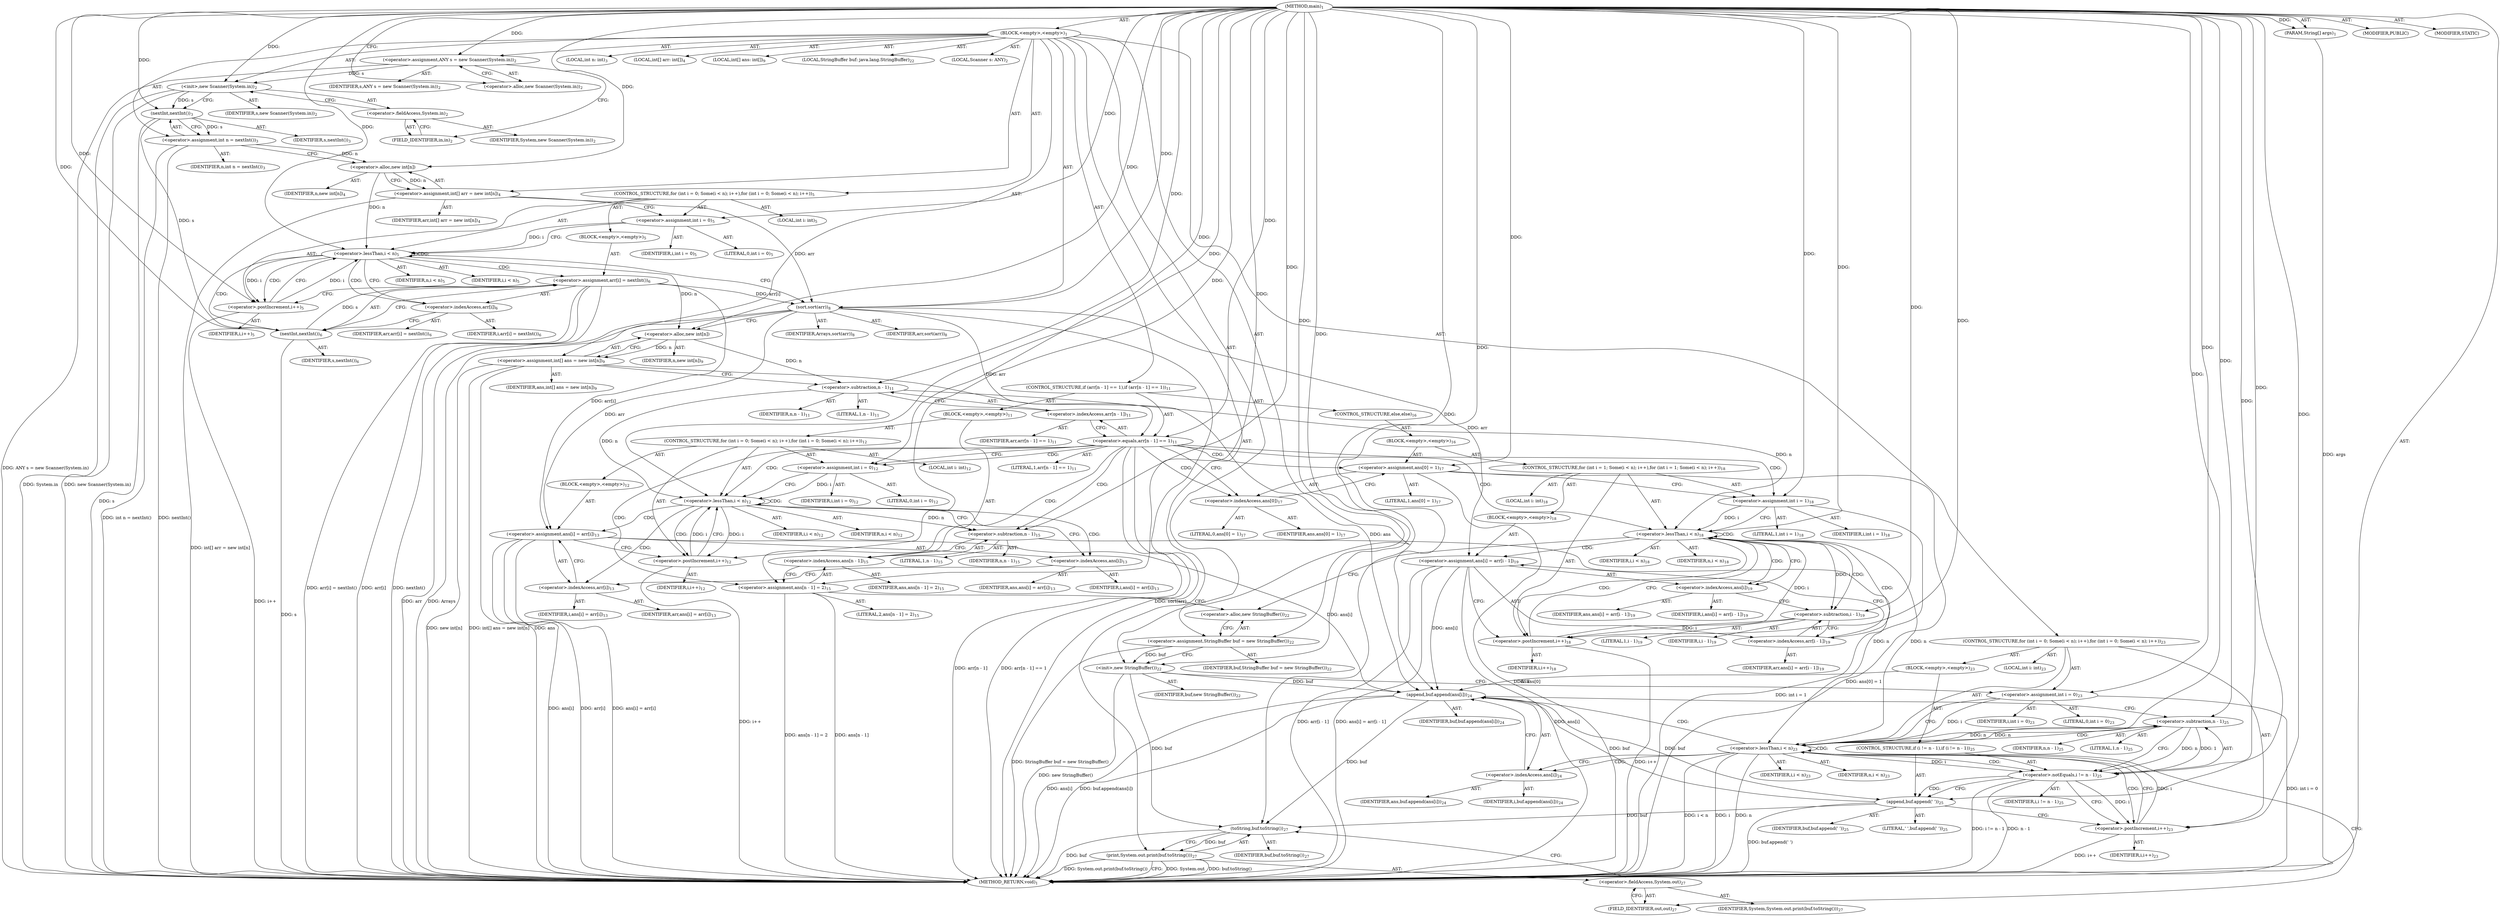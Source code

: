 digraph "main" {  
"21" [label = <(METHOD,main)<SUB>1</SUB>> ]
"22" [label = <(PARAM,String[] args)<SUB>1</SUB>> ]
"23" [label = <(BLOCK,&lt;empty&gt;,&lt;empty&gt;)<SUB>1</SUB>> ]
"4" [label = <(LOCAL,Scanner s: ANY)<SUB>2</SUB>> ]
"24" [label = <(&lt;operator&gt;.assignment,ANY s = new Scanner(System.in))<SUB>2</SUB>> ]
"25" [label = <(IDENTIFIER,s,ANY s = new Scanner(System.in))<SUB>2</SUB>> ]
"26" [label = <(&lt;operator&gt;.alloc,new Scanner(System.in))<SUB>2</SUB>> ]
"27" [label = <(&lt;init&gt;,new Scanner(System.in))<SUB>2</SUB>> ]
"3" [label = <(IDENTIFIER,s,new Scanner(System.in))<SUB>2</SUB>> ]
"28" [label = <(&lt;operator&gt;.fieldAccess,System.in)<SUB>2</SUB>> ]
"29" [label = <(IDENTIFIER,System,new Scanner(System.in))<SUB>2</SUB>> ]
"30" [label = <(FIELD_IDENTIFIER,in,in)<SUB>2</SUB>> ]
"31" [label = <(LOCAL,int n: int)<SUB>3</SUB>> ]
"32" [label = <(&lt;operator&gt;.assignment,int n = nextInt())<SUB>3</SUB>> ]
"33" [label = <(IDENTIFIER,n,int n = nextInt())<SUB>3</SUB>> ]
"34" [label = <(nextInt,nextInt())<SUB>3</SUB>> ]
"35" [label = <(IDENTIFIER,s,nextInt())<SUB>3</SUB>> ]
"36" [label = <(LOCAL,int[] arr: int[])<SUB>4</SUB>> ]
"37" [label = <(&lt;operator&gt;.assignment,int[] arr = new int[n])<SUB>4</SUB>> ]
"38" [label = <(IDENTIFIER,arr,int[] arr = new int[n])<SUB>4</SUB>> ]
"39" [label = <(&lt;operator&gt;.alloc,new int[n])> ]
"40" [label = <(IDENTIFIER,n,new int[n])<SUB>4</SUB>> ]
"41" [label = <(CONTROL_STRUCTURE,for (int i = 0; Some(i &lt; n); i++),for (int i = 0; Some(i &lt; n); i++))<SUB>5</SUB>> ]
"42" [label = <(LOCAL,int i: int)<SUB>5</SUB>> ]
"43" [label = <(&lt;operator&gt;.assignment,int i = 0)<SUB>5</SUB>> ]
"44" [label = <(IDENTIFIER,i,int i = 0)<SUB>5</SUB>> ]
"45" [label = <(LITERAL,0,int i = 0)<SUB>5</SUB>> ]
"46" [label = <(&lt;operator&gt;.lessThan,i &lt; n)<SUB>5</SUB>> ]
"47" [label = <(IDENTIFIER,i,i &lt; n)<SUB>5</SUB>> ]
"48" [label = <(IDENTIFIER,n,i &lt; n)<SUB>5</SUB>> ]
"49" [label = <(&lt;operator&gt;.postIncrement,i++)<SUB>5</SUB>> ]
"50" [label = <(IDENTIFIER,i,i++)<SUB>5</SUB>> ]
"51" [label = <(BLOCK,&lt;empty&gt;,&lt;empty&gt;)<SUB>5</SUB>> ]
"52" [label = <(&lt;operator&gt;.assignment,arr[i] = nextInt())<SUB>6</SUB>> ]
"53" [label = <(&lt;operator&gt;.indexAccess,arr[i])<SUB>6</SUB>> ]
"54" [label = <(IDENTIFIER,arr,arr[i] = nextInt())<SUB>6</SUB>> ]
"55" [label = <(IDENTIFIER,i,arr[i] = nextInt())<SUB>6</SUB>> ]
"56" [label = <(nextInt,nextInt())<SUB>6</SUB>> ]
"57" [label = <(IDENTIFIER,s,nextInt())<SUB>6</SUB>> ]
"58" [label = <(sort,sort(arr))<SUB>8</SUB>> ]
"59" [label = <(IDENTIFIER,Arrays,sort(arr))<SUB>8</SUB>> ]
"60" [label = <(IDENTIFIER,arr,sort(arr))<SUB>8</SUB>> ]
"61" [label = <(LOCAL,int[] ans: int[])<SUB>9</SUB>> ]
"62" [label = <(&lt;operator&gt;.assignment,int[] ans = new int[n])<SUB>9</SUB>> ]
"63" [label = <(IDENTIFIER,ans,int[] ans = new int[n])<SUB>9</SUB>> ]
"64" [label = <(&lt;operator&gt;.alloc,new int[n])> ]
"65" [label = <(IDENTIFIER,n,new int[n])<SUB>9</SUB>> ]
"66" [label = <(CONTROL_STRUCTURE,if (arr[n - 1] == 1),if (arr[n - 1] == 1))<SUB>11</SUB>> ]
"67" [label = <(&lt;operator&gt;.equals,arr[n - 1] == 1)<SUB>11</SUB>> ]
"68" [label = <(&lt;operator&gt;.indexAccess,arr[n - 1])<SUB>11</SUB>> ]
"69" [label = <(IDENTIFIER,arr,arr[n - 1] == 1)<SUB>11</SUB>> ]
"70" [label = <(&lt;operator&gt;.subtraction,n - 1)<SUB>11</SUB>> ]
"71" [label = <(IDENTIFIER,n,n - 1)<SUB>11</SUB>> ]
"72" [label = <(LITERAL,1,n - 1)<SUB>11</SUB>> ]
"73" [label = <(LITERAL,1,arr[n - 1] == 1)<SUB>11</SUB>> ]
"74" [label = <(BLOCK,&lt;empty&gt;,&lt;empty&gt;)<SUB>11</SUB>> ]
"75" [label = <(CONTROL_STRUCTURE,for (int i = 0; Some(i &lt; n); i++),for (int i = 0; Some(i &lt; n); i++))<SUB>12</SUB>> ]
"76" [label = <(LOCAL,int i: int)<SUB>12</SUB>> ]
"77" [label = <(&lt;operator&gt;.assignment,int i = 0)<SUB>12</SUB>> ]
"78" [label = <(IDENTIFIER,i,int i = 0)<SUB>12</SUB>> ]
"79" [label = <(LITERAL,0,int i = 0)<SUB>12</SUB>> ]
"80" [label = <(&lt;operator&gt;.lessThan,i &lt; n)<SUB>12</SUB>> ]
"81" [label = <(IDENTIFIER,i,i &lt; n)<SUB>12</SUB>> ]
"82" [label = <(IDENTIFIER,n,i &lt; n)<SUB>12</SUB>> ]
"83" [label = <(&lt;operator&gt;.postIncrement,i++)<SUB>12</SUB>> ]
"84" [label = <(IDENTIFIER,i,i++)<SUB>12</SUB>> ]
"85" [label = <(BLOCK,&lt;empty&gt;,&lt;empty&gt;)<SUB>12</SUB>> ]
"86" [label = <(&lt;operator&gt;.assignment,ans[i] = arr[i])<SUB>13</SUB>> ]
"87" [label = <(&lt;operator&gt;.indexAccess,ans[i])<SUB>13</SUB>> ]
"88" [label = <(IDENTIFIER,ans,ans[i] = arr[i])<SUB>13</SUB>> ]
"89" [label = <(IDENTIFIER,i,ans[i] = arr[i])<SUB>13</SUB>> ]
"90" [label = <(&lt;operator&gt;.indexAccess,arr[i])<SUB>13</SUB>> ]
"91" [label = <(IDENTIFIER,arr,ans[i] = arr[i])<SUB>13</SUB>> ]
"92" [label = <(IDENTIFIER,i,ans[i] = arr[i])<SUB>13</SUB>> ]
"93" [label = <(&lt;operator&gt;.assignment,ans[n - 1] = 2)<SUB>15</SUB>> ]
"94" [label = <(&lt;operator&gt;.indexAccess,ans[n - 1])<SUB>15</SUB>> ]
"95" [label = <(IDENTIFIER,ans,ans[n - 1] = 2)<SUB>15</SUB>> ]
"96" [label = <(&lt;operator&gt;.subtraction,n - 1)<SUB>15</SUB>> ]
"97" [label = <(IDENTIFIER,n,n - 1)<SUB>15</SUB>> ]
"98" [label = <(LITERAL,1,n - 1)<SUB>15</SUB>> ]
"99" [label = <(LITERAL,2,ans[n - 1] = 2)<SUB>15</SUB>> ]
"100" [label = <(CONTROL_STRUCTURE,else,else)<SUB>16</SUB>> ]
"101" [label = <(BLOCK,&lt;empty&gt;,&lt;empty&gt;)<SUB>16</SUB>> ]
"102" [label = <(&lt;operator&gt;.assignment,ans[0] = 1)<SUB>17</SUB>> ]
"103" [label = <(&lt;operator&gt;.indexAccess,ans[0])<SUB>17</SUB>> ]
"104" [label = <(IDENTIFIER,ans,ans[0] = 1)<SUB>17</SUB>> ]
"105" [label = <(LITERAL,0,ans[0] = 1)<SUB>17</SUB>> ]
"106" [label = <(LITERAL,1,ans[0] = 1)<SUB>17</SUB>> ]
"107" [label = <(CONTROL_STRUCTURE,for (int i = 1; Some(i &lt; n); i++),for (int i = 1; Some(i &lt; n); i++))<SUB>18</SUB>> ]
"108" [label = <(LOCAL,int i: int)<SUB>18</SUB>> ]
"109" [label = <(&lt;operator&gt;.assignment,int i = 1)<SUB>18</SUB>> ]
"110" [label = <(IDENTIFIER,i,int i = 1)<SUB>18</SUB>> ]
"111" [label = <(LITERAL,1,int i = 1)<SUB>18</SUB>> ]
"112" [label = <(&lt;operator&gt;.lessThan,i &lt; n)<SUB>18</SUB>> ]
"113" [label = <(IDENTIFIER,i,i &lt; n)<SUB>18</SUB>> ]
"114" [label = <(IDENTIFIER,n,i &lt; n)<SUB>18</SUB>> ]
"115" [label = <(&lt;operator&gt;.postIncrement,i++)<SUB>18</SUB>> ]
"116" [label = <(IDENTIFIER,i,i++)<SUB>18</SUB>> ]
"117" [label = <(BLOCK,&lt;empty&gt;,&lt;empty&gt;)<SUB>18</SUB>> ]
"118" [label = <(&lt;operator&gt;.assignment,ans[i] = arr[i - 1])<SUB>19</SUB>> ]
"119" [label = <(&lt;operator&gt;.indexAccess,ans[i])<SUB>19</SUB>> ]
"120" [label = <(IDENTIFIER,ans,ans[i] = arr[i - 1])<SUB>19</SUB>> ]
"121" [label = <(IDENTIFIER,i,ans[i] = arr[i - 1])<SUB>19</SUB>> ]
"122" [label = <(&lt;operator&gt;.indexAccess,arr[i - 1])<SUB>19</SUB>> ]
"123" [label = <(IDENTIFIER,arr,ans[i] = arr[i - 1])<SUB>19</SUB>> ]
"124" [label = <(&lt;operator&gt;.subtraction,i - 1)<SUB>19</SUB>> ]
"125" [label = <(IDENTIFIER,i,i - 1)<SUB>19</SUB>> ]
"126" [label = <(LITERAL,1,i - 1)<SUB>19</SUB>> ]
"6" [label = <(LOCAL,StringBuffer buf: java.lang.StringBuffer)<SUB>22</SUB>> ]
"127" [label = <(&lt;operator&gt;.assignment,StringBuffer buf = new StringBuffer())<SUB>22</SUB>> ]
"128" [label = <(IDENTIFIER,buf,StringBuffer buf = new StringBuffer())<SUB>22</SUB>> ]
"129" [label = <(&lt;operator&gt;.alloc,new StringBuffer())<SUB>22</SUB>> ]
"130" [label = <(&lt;init&gt;,new StringBuffer())<SUB>22</SUB>> ]
"5" [label = <(IDENTIFIER,buf,new StringBuffer())<SUB>22</SUB>> ]
"131" [label = <(CONTROL_STRUCTURE,for (int i = 0; Some(i &lt; n); i++),for (int i = 0; Some(i &lt; n); i++))<SUB>23</SUB>> ]
"132" [label = <(LOCAL,int i: int)<SUB>23</SUB>> ]
"133" [label = <(&lt;operator&gt;.assignment,int i = 0)<SUB>23</SUB>> ]
"134" [label = <(IDENTIFIER,i,int i = 0)<SUB>23</SUB>> ]
"135" [label = <(LITERAL,0,int i = 0)<SUB>23</SUB>> ]
"136" [label = <(&lt;operator&gt;.lessThan,i &lt; n)<SUB>23</SUB>> ]
"137" [label = <(IDENTIFIER,i,i &lt; n)<SUB>23</SUB>> ]
"138" [label = <(IDENTIFIER,n,i &lt; n)<SUB>23</SUB>> ]
"139" [label = <(&lt;operator&gt;.postIncrement,i++)<SUB>23</SUB>> ]
"140" [label = <(IDENTIFIER,i,i++)<SUB>23</SUB>> ]
"141" [label = <(BLOCK,&lt;empty&gt;,&lt;empty&gt;)<SUB>23</SUB>> ]
"142" [label = <(append,buf.append(ans[i]))<SUB>24</SUB>> ]
"143" [label = <(IDENTIFIER,buf,buf.append(ans[i]))<SUB>24</SUB>> ]
"144" [label = <(&lt;operator&gt;.indexAccess,ans[i])<SUB>24</SUB>> ]
"145" [label = <(IDENTIFIER,ans,buf.append(ans[i]))<SUB>24</SUB>> ]
"146" [label = <(IDENTIFIER,i,buf.append(ans[i]))<SUB>24</SUB>> ]
"147" [label = <(CONTROL_STRUCTURE,if (i != n - 1),if (i != n - 1))<SUB>25</SUB>> ]
"148" [label = <(&lt;operator&gt;.notEquals,i != n - 1)<SUB>25</SUB>> ]
"149" [label = <(IDENTIFIER,i,i != n - 1)<SUB>25</SUB>> ]
"150" [label = <(&lt;operator&gt;.subtraction,n - 1)<SUB>25</SUB>> ]
"151" [label = <(IDENTIFIER,n,n - 1)<SUB>25</SUB>> ]
"152" [label = <(LITERAL,1,n - 1)<SUB>25</SUB>> ]
"153" [label = <(append,buf.append(' '))<SUB>25</SUB>> ]
"154" [label = <(IDENTIFIER,buf,buf.append(' '))<SUB>25</SUB>> ]
"155" [label = <(LITERAL,' ',buf.append(' '))<SUB>25</SUB>> ]
"156" [label = <(print,System.out.print(buf.toString()))<SUB>27</SUB>> ]
"157" [label = <(&lt;operator&gt;.fieldAccess,System.out)<SUB>27</SUB>> ]
"158" [label = <(IDENTIFIER,System,System.out.print(buf.toString()))<SUB>27</SUB>> ]
"159" [label = <(FIELD_IDENTIFIER,out,out)<SUB>27</SUB>> ]
"160" [label = <(toString,buf.toString())<SUB>27</SUB>> ]
"161" [label = <(IDENTIFIER,buf,buf.toString())<SUB>27</SUB>> ]
"162" [label = <(MODIFIER,PUBLIC)> ]
"163" [label = <(MODIFIER,STATIC)> ]
"164" [label = <(METHOD_RETURN,void)<SUB>1</SUB>> ]
  "21" -> "22"  [ label = "AST: "] 
  "21" -> "23"  [ label = "AST: "] 
  "21" -> "162"  [ label = "AST: "] 
  "21" -> "163"  [ label = "AST: "] 
  "21" -> "164"  [ label = "AST: "] 
  "23" -> "4"  [ label = "AST: "] 
  "23" -> "24"  [ label = "AST: "] 
  "23" -> "27"  [ label = "AST: "] 
  "23" -> "31"  [ label = "AST: "] 
  "23" -> "32"  [ label = "AST: "] 
  "23" -> "36"  [ label = "AST: "] 
  "23" -> "37"  [ label = "AST: "] 
  "23" -> "41"  [ label = "AST: "] 
  "23" -> "58"  [ label = "AST: "] 
  "23" -> "61"  [ label = "AST: "] 
  "23" -> "62"  [ label = "AST: "] 
  "23" -> "66"  [ label = "AST: "] 
  "23" -> "6"  [ label = "AST: "] 
  "23" -> "127"  [ label = "AST: "] 
  "23" -> "130"  [ label = "AST: "] 
  "23" -> "131"  [ label = "AST: "] 
  "23" -> "156"  [ label = "AST: "] 
  "24" -> "25"  [ label = "AST: "] 
  "24" -> "26"  [ label = "AST: "] 
  "27" -> "3"  [ label = "AST: "] 
  "27" -> "28"  [ label = "AST: "] 
  "28" -> "29"  [ label = "AST: "] 
  "28" -> "30"  [ label = "AST: "] 
  "32" -> "33"  [ label = "AST: "] 
  "32" -> "34"  [ label = "AST: "] 
  "34" -> "35"  [ label = "AST: "] 
  "37" -> "38"  [ label = "AST: "] 
  "37" -> "39"  [ label = "AST: "] 
  "39" -> "40"  [ label = "AST: "] 
  "41" -> "42"  [ label = "AST: "] 
  "41" -> "43"  [ label = "AST: "] 
  "41" -> "46"  [ label = "AST: "] 
  "41" -> "49"  [ label = "AST: "] 
  "41" -> "51"  [ label = "AST: "] 
  "43" -> "44"  [ label = "AST: "] 
  "43" -> "45"  [ label = "AST: "] 
  "46" -> "47"  [ label = "AST: "] 
  "46" -> "48"  [ label = "AST: "] 
  "49" -> "50"  [ label = "AST: "] 
  "51" -> "52"  [ label = "AST: "] 
  "52" -> "53"  [ label = "AST: "] 
  "52" -> "56"  [ label = "AST: "] 
  "53" -> "54"  [ label = "AST: "] 
  "53" -> "55"  [ label = "AST: "] 
  "56" -> "57"  [ label = "AST: "] 
  "58" -> "59"  [ label = "AST: "] 
  "58" -> "60"  [ label = "AST: "] 
  "62" -> "63"  [ label = "AST: "] 
  "62" -> "64"  [ label = "AST: "] 
  "64" -> "65"  [ label = "AST: "] 
  "66" -> "67"  [ label = "AST: "] 
  "66" -> "74"  [ label = "AST: "] 
  "66" -> "100"  [ label = "AST: "] 
  "67" -> "68"  [ label = "AST: "] 
  "67" -> "73"  [ label = "AST: "] 
  "68" -> "69"  [ label = "AST: "] 
  "68" -> "70"  [ label = "AST: "] 
  "70" -> "71"  [ label = "AST: "] 
  "70" -> "72"  [ label = "AST: "] 
  "74" -> "75"  [ label = "AST: "] 
  "74" -> "93"  [ label = "AST: "] 
  "75" -> "76"  [ label = "AST: "] 
  "75" -> "77"  [ label = "AST: "] 
  "75" -> "80"  [ label = "AST: "] 
  "75" -> "83"  [ label = "AST: "] 
  "75" -> "85"  [ label = "AST: "] 
  "77" -> "78"  [ label = "AST: "] 
  "77" -> "79"  [ label = "AST: "] 
  "80" -> "81"  [ label = "AST: "] 
  "80" -> "82"  [ label = "AST: "] 
  "83" -> "84"  [ label = "AST: "] 
  "85" -> "86"  [ label = "AST: "] 
  "86" -> "87"  [ label = "AST: "] 
  "86" -> "90"  [ label = "AST: "] 
  "87" -> "88"  [ label = "AST: "] 
  "87" -> "89"  [ label = "AST: "] 
  "90" -> "91"  [ label = "AST: "] 
  "90" -> "92"  [ label = "AST: "] 
  "93" -> "94"  [ label = "AST: "] 
  "93" -> "99"  [ label = "AST: "] 
  "94" -> "95"  [ label = "AST: "] 
  "94" -> "96"  [ label = "AST: "] 
  "96" -> "97"  [ label = "AST: "] 
  "96" -> "98"  [ label = "AST: "] 
  "100" -> "101"  [ label = "AST: "] 
  "101" -> "102"  [ label = "AST: "] 
  "101" -> "107"  [ label = "AST: "] 
  "102" -> "103"  [ label = "AST: "] 
  "102" -> "106"  [ label = "AST: "] 
  "103" -> "104"  [ label = "AST: "] 
  "103" -> "105"  [ label = "AST: "] 
  "107" -> "108"  [ label = "AST: "] 
  "107" -> "109"  [ label = "AST: "] 
  "107" -> "112"  [ label = "AST: "] 
  "107" -> "115"  [ label = "AST: "] 
  "107" -> "117"  [ label = "AST: "] 
  "109" -> "110"  [ label = "AST: "] 
  "109" -> "111"  [ label = "AST: "] 
  "112" -> "113"  [ label = "AST: "] 
  "112" -> "114"  [ label = "AST: "] 
  "115" -> "116"  [ label = "AST: "] 
  "117" -> "118"  [ label = "AST: "] 
  "118" -> "119"  [ label = "AST: "] 
  "118" -> "122"  [ label = "AST: "] 
  "119" -> "120"  [ label = "AST: "] 
  "119" -> "121"  [ label = "AST: "] 
  "122" -> "123"  [ label = "AST: "] 
  "122" -> "124"  [ label = "AST: "] 
  "124" -> "125"  [ label = "AST: "] 
  "124" -> "126"  [ label = "AST: "] 
  "127" -> "128"  [ label = "AST: "] 
  "127" -> "129"  [ label = "AST: "] 
  "130" -> "5"  [ label = "AST: "] 
  "131" -> "132"  [ label = "AST: "] 
  "131" -> "133"  [ label = "AST: "] 
  "131" -> "136"  [ label = "AST: "] 
  "131" -> "139"  [ label = "AST: "] 
  "131" -> "141"  [ label = "AST: "] 
  "133" -> "134"  [ label = "AST: "] 
  "133" -> "135"  [ label = "AST: "] 
  "136" -> "137"  [ label = "AST: "] 
  "136" -> "138"  [ label = "AST: "] 
  "139" -> "140"  [ label = "AST: "] 
  "141" -> "142"  [ label = "AST: "] 
  "141" -> "147"  [ label = "AST: "] 
  "142" -> "143"  [ label = "AST: "] 
  "142" -> "144"  [ label = "AST: "] 
  "144" -> "145"  [ label = "AST: "] 
  "144" -> "146"  [ label = "AST: "] 
  "147" -> "148"  [ label = "AST: "] 
  "147" -> "153"  [ label = "AST: "] 
  "148" -> "149"  [ label = "AST: "] 
  "148" -> "150"  [ label = "AST: "] 
  "150" -> "151"  [ label = "AST: "] 
  "150" -> "152"  [ label = "AST: "] 
  "153" -> "154"  [ label = "AST: "] 
  "153" -> "155"  [ label = "AST: "] 
  "156" -> "157"  [ label = "AST: "] 
  "156" -> "160"  [ label = "AST: "] 
  "157" -> "158"  [ label = "AST: "] 
  "157" -> "159"  [ label = "AST: "] 
  "160" -> "161"  [ label = "AST: "] 
  "24" -> "30"  [ label = "CFG: "] 
  "27" -> "34"  [ label = "CFG: "] 
  "32" -> "39"  [ label = "CFG: "] 
  "37" -> "43"  [ label = "CFG: "] 
  "58" -> "64"  [ label = "CFG: "] 
  "62" -> "70"  [ label = "CFG: "] 
  "127" -> "130"  [ label = "CFG: "] 
  "130" -> "133"  [ label = "CFG: "] 
  "156" -> "164"  [ label = "CFG: "] 
  "26" -> "24"  [ label = "CFG: "] 
  "28" -> "27"  [ label = "CFG: "] 
  "34" -> "32"  [ label = "CFG: "] 
  "39" -> "37"  [ label = "CFG: "] 
  "43" -> "46"  [ label = "CFG: "] 
  "46" -> "53"  [ label = "CFG: "] 
  "46" -> "58"  [ label = "CFG: "] 
  "49" -> "46"  [ label = "CFG: "] 
  "64" -> "62"  [ label = "CFG: "] 
  "67" -> "77"  [ label = "CFG: "] 
  "67" -> "103"  [ label = "CFG: "] 
  "129" -> "127"  [ label = "CFG: "] 
  "133" -> "136"  [ label = "CFG: "] 
  "136" -> "144"  [ label = "CFG: "] 
  "136" -> "159"  [ label = "CFG: "] 
  "139" -> "136"  [ label = "CFG: "] 
  "157" -> "160"  [ label = "CFG: "] 
  "160" -> "156"  [ label = "CFG: "] 
  "30" -> "28"  [ label = "CFG: "] 
  "52" -> "49"  [ label = "CFG: "] 
  "68" -> "67"  [ label = "CFG: "] 
  "93" -> "129"  [ label = "CFG: "] 
  "142" -> "150"  [ label = "CFG: "] 
  "159" -> "157"  [ label = "CFG: "] 
  "53" -> "56"  [ label = "CFG: "] 
  "56" -> "52"  [ label = "CFG: "] 
  "70" -> "68"  [ label = "CFG: "] 
  "77" -> "80"  [ label = "CFG: "] 
  "80" -> "87"  [ label = "CFG: "] 
  "80" -> "96"  [ label = "CFG: "] 
  "83" -> "80"  [ label = "CFG: "] 
  "94" -> "93"  [ label = "CFG: "] 
  "102" -> "109"  [ label = "CFG: "] 
  "144" -> "142"  [ label = "CFG: "] 
  "148" -> "153"  [ label = "CFG: "] 
  "148" -> "139"  [ label = "CFG: "] 
  "153" -> "139"  [ label = "CFG: "] 
  "86" -> "83"  [ label = "CFG: "] 
  "96" -> "94"  [ label = "CFG: "] 
  "103" -> "102"  [ label = "CFG: "] 
  "109" -> "112"  [ label = "CFG: "] 
  "112" -> "119"  [ label = "CFG: "] 
  "112" -> "129"  [ label = "CFG: "] 
  "115" -> "112"  [ label = "CFG: "] 
  "150" -> "148"  [ label = "CFG: "] 
  "87" -> "90"  [ label = "CFG: "] 
  "90" -> "86"  [ label = "CFG: "] 
  "118" -> "115"  [ label = "CFG: "] 
  "119" -> "124"  [ label = "CFG: "] 
  "122" -> "118"  [ label = "CFG: "] 
  "124" -> "122"  [ label = "CFG: "] 
  "21" -> "26"  [ label = "CFG: "] 
  "22" -> "164"  [ label = "DDG: args"] 
  "24" -> "164"  [ label = "DDG: ANY s = new Scanner(System.in)"] 
  "27" -> "164"  [ label = "DDG: System.in"] 
  "27" -> "164"  [ label = "DDG: new Scanner(System.in)"] 
  "34" -> "164"  [ label = "DDG: s"] 
  "32" -> "164"  [ label = "DDG: nextInt()"] 
  "32" -> "164"  [ label = "DDG: int n = nextInt()"] 
  "37" -> "164"  [ label = "DDG: int[] arr = new int[n]"] 
  "58" -> "164"  [ label = "DDG: arr"] 
  "58" -> "164"  [ label = "DDG: sort(arr)"] 
  "62" -> "164"  [ label = "DDG: ans"] 
  "62" -> "164"  [ label = "DDG: new int[n]"] 
  "62" -> "164"  [ label = "DDG: int[] ans = new int[n]"] 
  "67" -> "164"  [ label = "DDG: arr[n - 1]"] 
  "67" -> "164"  [ label = "DDG: arr[n - 1] == 1"] 
  "102" -> "164"  [ label = "DDG: ans[0]"] 
  "102" -> "164"  [ label = "DDG: ans[0] = 1"] 
  "109" -> "164"  [ label = "DDG: int i = 1"] 
  "118" -> "164"  [ label = "DDG: ans[i]"] 
  "118" -> "164"  [ label = "DDG: arr[i - 1]"] 
  "118" -> "164"  [ label = "DDG: ans[i] = arr[i - 1]"] 
  "115" -> "164"  [ label = "DDG: i++"] 
  "93" -> "164"  [ label = "DDG: ans[n - 1]"] 
  "93" -> "164"  [ label = "DDG: ans[n - 1] = 2"] 
  "127" -> "164"  [ label = "DDG: StringBuffer buf = new StringBuffer()"] 
  "130" -> "164"  [ label = "DDG: new StringBuffer()"] 
  "133" -> "164"  [ label = "DDG: int i = 0"] 
  "136" -> "164"  [ label = "DDG: i"] 
  "136" -> "164"  [ label = "DDG: n"] 
  "136" -> "164"  [ label = "DDG: i &lt; n"] 
  "156" -> "164"  [ label = "DDG: System.out"] 
  "160" -> "164"  [ label = "DDG: buf"] 
  "156" -> "164"  [ label = "DDG: buf.toString()"] 
  "156" -> "164"  [ label = "DDG: System.out.print(buf.toString())"] 
  "142" -> "164"  [ label = "DDG: ans[i]"] 
  "142" -> "164"  [ label = "DDG: buf.append(ans[i])"] 
  "148" -> "164"  [ label = "DDG: n - 1"] 
  "148" -> "164"  [ label = "DDG: i != n - 1"] 
  "153" -> "164"  [ label = "DDG: buf.append(' ')"] 
  "139" -> "164"  [ label = "DDG: i++"] 
  "86" -> "164"  [ label = "DDG: ans[i]"] 
  "86" -> "164"  [ label = "DDG: arr[i]"] 
  "86" -> "164"  [ label = "DDG: ans[i] = arr[i]"] 
  "83" -> "164"  [ label = "DDG: i++"] 
  "52" -> "164"  [ label = "DDG: arr[i]"] 
  "56" -> "164"  [ label = "DDG: s"] 
  "52" -> "164"  [ label = "DDG: nextInt()"] 
  "52" -> "164"  [ label = "DDG: arr[i] = nextInt()"] 
  "49" -> "164"  [ label = "DDG: i++"] 
  "58" -> "164"  [ label = "DDG: Arrays"] 
  "21" -> "22"  [ label = "DDG: "] 
  "21" -> "24"  [ label = "DDG: "] 
  "34" -> "32"  [ label = "DDG: s"] 
  "39" -> "37"  [ label = "DDG: n"] 
  "64" -> "62"  [ label = "DDG: n"] 
  "21" -> "127"  [ label = "DDG: "] 
  "24" -> "27"  [ label = "DDG: s"] 
  "21" -> "27"  [ label = "DDG: "] 
  "21" -> "43"  [ label = "DDG: "] 
  "21" -> "58"  [ label = "DDG: "] 
  "37" -> "58"  [ label = "DDG: arr"] 
  "52" -> "58"  [ label = "DDG: arr[i]"] 
  "127" -> "130"  [ label = "DDG: buf"] 
  "21" -> "130"  [ label = "DDG: "] 
  "21" -> "133"  [ label = "DDG: "] 
  "160" -> "156"  [ label = "DDG: buf"] 
  "27" -> "34"  [ label = "DDG: s"] 
  "21" -> "34"  [ label = "DDG: "] 
  "32" -> "39"  [ label = "DDG: n"] 
  "21" -> "39"  [ label = "DDG: "] 
  "43" -> "46"  [ label = "DDG: i"] 
  "49" -> "46"  [ label = "DDG: i"] 
  "21" -> "46"  [ label = "DDG: "] 
  "39" -> "46"  [ label = "DDG: n"] 
  "46" -> "49"  [ label = "DDG: i"] 
  "21" -> "49"  [ label = "DDG: "] 
  "56" -> "52"  [ label = "DDG: s"] 
  "46" -> "64"  [ label = "DDG: n"] 
  "21" -> "64"  [ label = "DDG: "] 
  "58" -> "67"  [ label = "DDG: arr"] 
  "21" -> "67"  [ label = "DDG: "] 
  "21" -> "93"  [ label = "DDG: "] 
  "133" -> "136"  [ label = "DDG: i"] 
  "139" -> "136"  [ label = "DDG: i"] 
  "21" -> "136"  [ label = "DDG: "] 
  "112" -> "136"  [ label = "DDG: n"] 
  "96" -> "136"  [ label = "DDG: n"] 
  "150" -> "136"  [ label = "DDG: n"] 
  "148" -> "139"  [ label = "DDG: i"] 
  "21" -> "139"  [ label = "DDG: "] 
  "130" -> "160"  [ label = "DDG: buf"] 
  "142" -> "160"  [ label = "DDG: buf"] 
  "153" -> "160"  [ label = "DDG: buf"] 
  "21" -> "160"  [ label = "DDG: "] 
  "21" -> "77"  [ label = "DDG: "] 
  "21" -> "102"  [ label = "DDG: "] 
  "130" -> "142"  [ label = "DDG: buf"] 
  "153" -> "142"  [ label = "DDG: buf"] 
  "21" -> "142"  [ label = "DDG: "] 
  "62" -> "142"  [ label = "DDG: ans"] 
  "118" -> "142"  [ label = "DDG: ans[i]"] 
  "86" -> "142"  [ label = "DDG: ans[i]"] 
  "34" -> "56"  [ label = "DDG: s"] 
  "21" -> "56"  [ label = "DDG: "] 
  "64" -> "70"  [ label = "DDG: n"] 
  "21" -> "70"  [ label = "DDG: "] 
  "77" -> "80"  [ label = "DDG: i"] 
  "83" -> "80"  [ label = "DDG: i"] 
  "21" -> "80"  [ label = "DDG: "] 
  "70" -> "80"  [ label = "DDG: n"] 
  "80" -> "83"  [ label = "DDG: i"] 
  "21" -> "83"  [ label = "DDG: "] 
  "58" -> "86"  [ label = "DDG: arr"] 
  "52" -> "86"  [ label = "DDG: arr[i]"] 
  "21" -> "109"  [ label = "DDG: "] 
  "136" -> "148"  [ label = "DDG: i"] 
  "21" -> "148"  [ label = "DDG: "] 
  "150" -> "148"  [ label = "DDG: n"] 
  "150" -> "148"  [ label = "DDG: 1"] 
  "142" -> "153"  [ label = "DDG: buf"] 
  "21" -> "153"  [ label = "DDG: "] 
  "80" -> "96"  [ label = "DDG: n"] 
  "21" -> "96"  [ label = "DDG: "] 
  "109" -> "112"  [ label = "DDG: i"] 
  "115" -> "112"  [ label = "DDG: i"] 
  "21" -> "112"  [ label = "DDG: "] 
  "70" -> "112"  [ label = "DDG: n"] 
  "124" -> "115"  [ label = "DDG: i"] 
  "21" -> "115"  [ label = "DDG: "] 
  "58" -> "118"  [ label = "DDG: arr"] 
  "136" -> "150"  [ label = "DDG: n"] 
  "21" -> "150"  [ label = "DDG: "] 
  "112" -> "124"  [ label = "DDG: i"] 
  "21" -> "124"  [ label = "DDG: "] 
  "46" -> "49"  [ label = "CDG: "] 
  "46" -> "52"  [ label = "CDG: "] 
  "46" -> "46"  [ label = "CDG: "] 
  "46" -> "56"  [ label = "CDG: "] 
  "46" -> "53"  [ label = "CDG: "] 
  "67" -> "94"  [ label = "CDG: "] 
  "67" -> "96"  [ label = "CDG: "] 
  "67" -> "77"  [ label = "CDG: "] 
  "67" -> "102"  [ label = "CDG: "] 
  "67" -> "103"  [ label = "CDG: "] 
  "67" -> "112"  [ label = "CDG: "] 
  "67" -> "93"  [ label = "CDG: "] 
  "67" -> "80"  [ label = "CDG: "] 
  "67" -> "109"  [ label = "CDG: "] 
  "136" -> "136"  [ label = "CDG: "] 
  "136" -> "142"  [ label = "CDG: "] 
  "136" -> "150"  [ label = "CDG: "] 
  "136" -> "144"  [ label = "CDG: "] 
  "136" -> "148"  [ label = "CDG: "] 
  "136" -> "139"  [ label = "CDG: "] 
  "80" -> "87"  [ label = "CDG: "] 
  "80" -> "90"  [ label = "CDG: "] 
  "80" -> "80"  [ label = "CDG: "] 
  "80" -> "83"  [ label = "CDG: "] 
  "80" -> "86"  [ label = "CDG: "] 
  "148" -> "153"  [ label = "CDG: "] 
  "112" -> "115"  [ label = "CDG: "] 
  "112" -> "122"  [ label = "CDG: "] 
  "112" -> "119"  [ label = "CDG: "] 
  "112" -> "112"  [ label = "CDG: "] 
  "112" -> "118"  [ label = "CDG: "] 
  "112" -> "124"  [ label = "CDG: "] 
}
